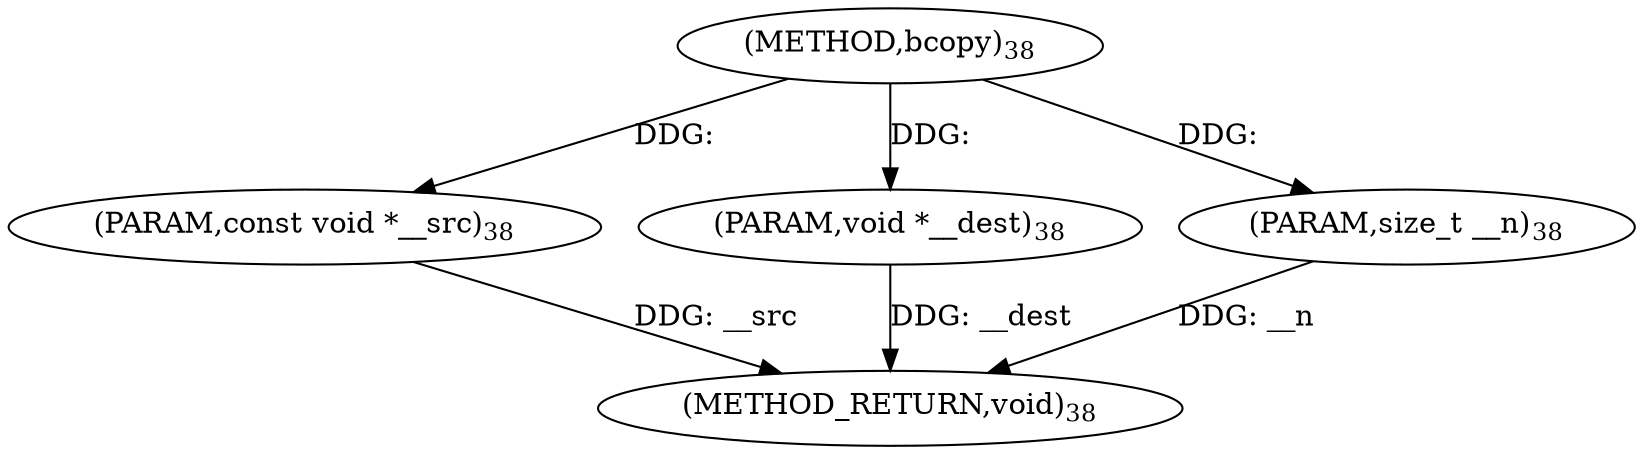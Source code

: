 digraph "bcopy" {  
"98931" [label = <(METHOD,bcopy)<SUB>38</SUB>> ]
"98935" [label = <(METHOD_RETURN,void)<SUB>38</SUB>> ]
"98932" [label = <(PARAM,const void *__src)<SUB>38</SUB>> ]
"98933" [label = <(PARAM,void *__dest)<SUB>38</SUB>> ]
"98934" [label = <(PARAM,size_t __n)<SUB>38</SUB>> ]
  "98932" -> "98935"  [ label = "DDG: __src"] 
  "98933" -> "98935"  [ label = "DDG: __dest"] 
  "98934" -> "98935"  [ label = "DDG: __n"] 
  "98931" -> "98932"  [ label = "DDG: "] 
  "98931" -> "98933"  [ label = "DDG: "] 
  "98931" -> "98934"  [ label = "DDG: "] 
}
